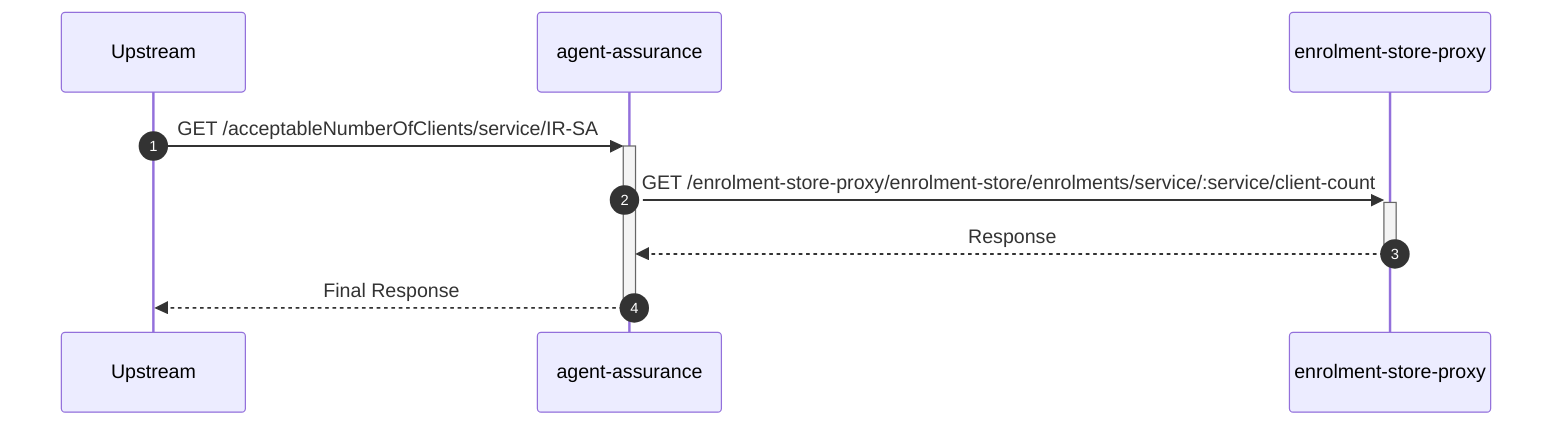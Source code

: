 sequenceDiagram
    autonumber
    participant Upstream
    participant agent-assurance
    participant enrolment-store-proxy

    Upstream->>+agent-assurance: GET /acceptableNumberOfClients/service/IR-SA
    agent-assurance->>+enrolment-store-proxy: GET /enrolment-store-proxy/enrolment-store/enrolments/service/:service/client-count
    enrolment-store-proxy-->>-agent-assurance: Response
    agent-assurance-->>-Upstream: Final Response